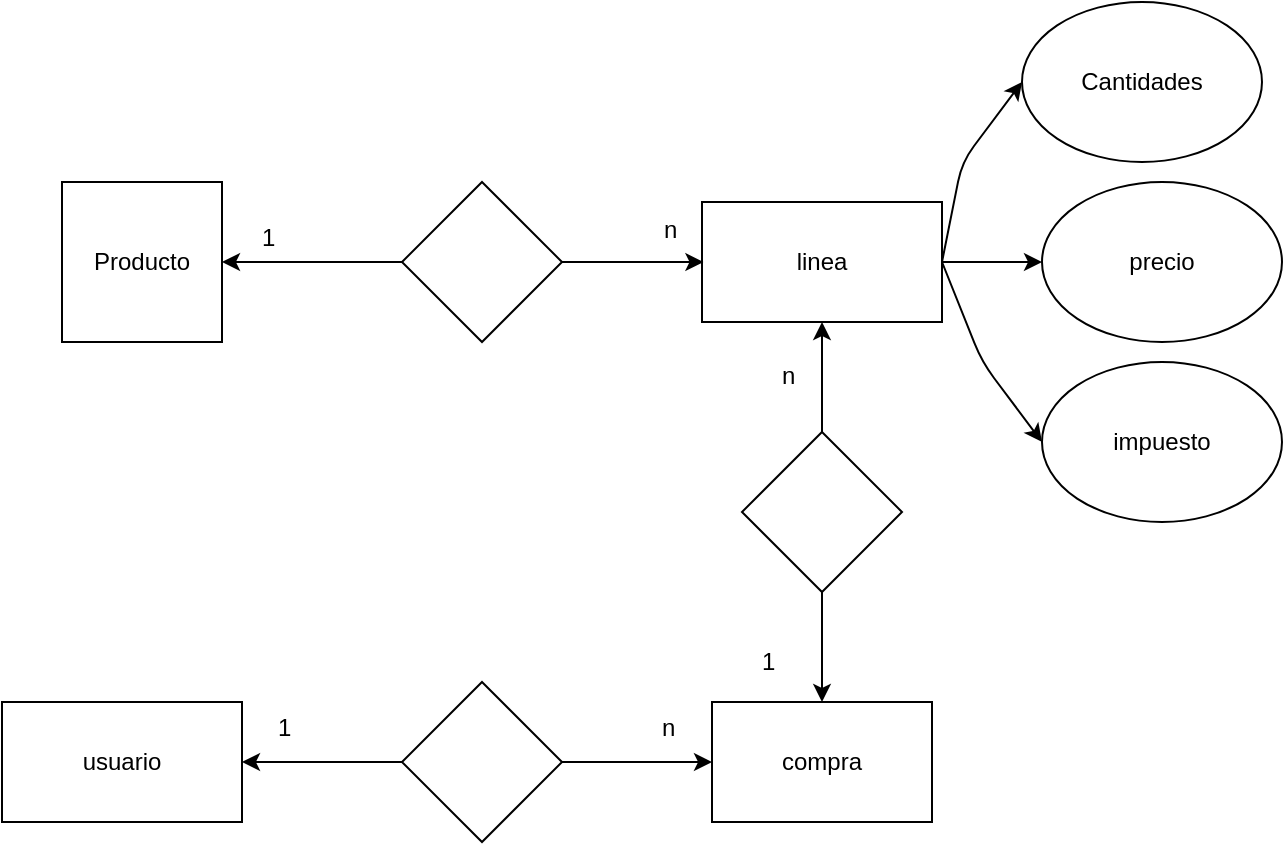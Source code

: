 <mxfile version="10.7.3" type="device"><diagram id="W6okyBmfzi4akl49OTkV" name="Page-1"><mxGraphModel dx="789" dy="456" grid="1" gridSize="10" guides="1" tooltips="1" connect="1" arrows="1" fold="1" page="1" pageScale="1" pageWidth="827" pageHeight="1169" math="0" shadow="0"><root><mxCell id="0"/><mxCell id="1" parent="0"/><mxCell id="cF67bozq3L9_1nbGznEs-1" value="Producto" style="whiteSpace=wrap;html=1;aspect=fixed;" vertex="1" parent="1"><mxGeometry x="180" y="90" width="80" height="80" as="geometry"/></mxCell><mxCell id="cF67bozq3L9_1nbGznEs-4" value="" style="edgeStyle=orthogonalEdgeStyle;rounded=0;orthogonalLoop=1;jettySize=auto;html=1;entryX=1;entryY=0.5;entryDx=0;entryDy=0;" edge="1" parent="1" source="cF67bozq3L9_1nbGznEs-2" target="cF67bozq3L9_1nbGznEs-1"><mxGeometry relative="1" as="geometry"><mxPoint x="270" y="130" as="targetPoint"/></mxGeometry></mxCell><mxCell id="cF67bozq3L9_1nbGznEs-2" value="" style="rhombus;whiteSpace=wrap;html=1;" vertex="1" parent="1"><mxGeometry x="350" y="90" width="80" height="80" as="geometry"/></mxCell><mxCell id="cF67bozq3L9_1nbGznEs-5" value="linea" style="rounded=0;whiteSpace=wrap;html=1;" vertex="1" parent="1"><mxGeometry x="500" y="100" width="120" height="60" as="geometry"/></mxCell><mxCell id="cF67bozq3L9_1nbGznEs-6" value="" style="endArrow=classic;html=1;" edge="1" parent="1" source="cF67bozq3L9_1nbGznEs-2"><mxGeometry width="50" height="50" relative="1" as="geometry"><mxPoint x="430" y="180" as="sourcePoint"/><mxPoint x="500.711" y="130" as="targetPoint"/></mxGeometry></mxCell><mxCell id="cF67bozq3L9_1nbGznEs-8" value="" style="edgeStyle=orthogonalEdgeStyle;rounded=0;orthogonalLoop=1;jettySize=auto;html=1;" edge="1" parent="1" source="cF67bozq3L9_1nbGznEs-7" target="cF67bozq3L9_1nbGznEs-5"><mxGeometry relative="1" as="geometry"/></mxCell><mxCell id="cF67bozq3L9_1nbGznEs-7" value="" style="rhombus;whiteSpace=wrap;html=1;" vertex="1" parent="1"><mxGeometry x="520" y="215" width="80" height="80" as="geometry"/></mxCell><mxCell id="cF67bozq3L9_1nbGznEs-9" value="compra" style="rounded=0;whiteSpace=wrap;html=1;" vertex="1" parent="1"><mxGeometry x="505" y="350" width="110" height="60" as="geometry"/></mxCell><mxCell id="cF67bozq3L9_1nbGznEs-12" value="usuario" style="rounded=0;whiteSpace=wrap;html=1;" vertex="1" parent="1"><mxGeometry x="150" y="350" width="120" height="60" as="geometry"/></mxCell><mxCell id="cF67bozq3L9_1nbGznEs-14" style="edgeStyle=orthogonalEdgeStyle;rounded=0;orthogonalLoop=1;jettySize=auto;html=1;entryX=0;entryY=0.5;entryDx=0;entryDy=0;" edge="1" parent="1" source="cF67bozq3L9_1nbGznEs-13" target="cF67bozq3L9_1nbGznEs-9"><mxGeometry relative="1" as="geometry"/></mxCell><mxCell id="cF67bozq3L9_1nbGznEs-15" style="edgeStyle=orthogonalEdgeStyle;rounded=0;orthogonalLoop=1;jettySize=auto;html=1;exitX=0;exitY=0.5;exitDx=0;exitDy=0;entryX=1;entryY=0.5;entryDx=0;entryDy=0;" edge="1" parent="1" source="cF67bozq3L9_1nbGznEs-13" target="cF67bozq3L9_1nbGznEs-12"><mxGeometry relative="1" as="geometry"/></mxCell><mxCell id="cF67bozq3L9_1nbGznEs-13" value="" style="rhombus;whiteSpace=wrap;html=1;" vertex="1" parent="1"><mxGeometry x="350" y="340" width="80" height="80" as="geometry"/></mxCell><mxCell id="cF67bozq3L9_1nbGznEs-17" value="Cantidades" style="ellipse;whiteSpace=wrap;html=1;" vertex="1" parent="1"><mxGeometry x="660" width="120" height="80" as="geometry"/></mxCell><mxCell id="cF67bozq3L9_1nbGznEs-18" value="precio" style="ellipse;whiteSpace=wrap;html=1;" vertex="1" parent="1"><mxGeometry x="670" y="90" width="120" height="80" as="geometry"/></mxCell><mxCell id="cF67bozq3L9_1nbGznEs-19" value="impuesto" style="ellipse;whiteSpace=wrap;html=1;" vertex="1" parent="1"><mxGeometry x="670" y="180" width="120" height="80" as="geometry"/></mxCell><mxCell id="cF67bozq3L9_1nbGznEs-21" value="" style="endArrow=classic;html=1;exitX=1;exitY=0.5;exitDx=0;exitDy=0;entryX=0;entryY=0.5;entryDx=0;entryDy=0;" edge="1" parent="1" source="cF67bozq3L9_1nbGznEs-5" target="cF67bozq3L9_1nbGznEs-17"><mxGeometry width="50" height="50" relative="1" as="geometry"><mxPoint x="90" y="480" as="sourcePoint"/><mxPoint x="140" y="430" as="targetPoint"/><Array as="points"><mxPoint x="630" y="80"/></Array></mxGeometry></mxCell><mxCell id="cF67bozq3L9_1nbGznEs-22" value="" style="endArrow=classic;html=1;exitX=1;exitY=0.5;exitDx=0;exitDy=0;entryX=0;entryY=0.5;entryDx=0;entryDy=0;" edge="1" parent="1" source="cF67bozq3L9_1nbGznEs-5" target="cF67bozq3L9_1nbGznEs-18"><mxGeometry width="50" height="50" relative="1" as="geometry"><mxPoint x="620" y="170" as="sourcePoint"/><mxPoint x="670" y="120" as="targetPoint"/></mxGeometry></mxCell><mxCell id="cF67bozq3L9_1nbGznEs-23" value="" style="endArrow=classic;html=1;exitX=1;exitY=0.5;exitDx=0;exitDy=0;entryX=0;entryY=0.5;entryDx=0;entryDy=0;" edge="1" parent="1" source="cF67bozq3L9_1nbGznEs-5" target="cF67bozq3L9_1nbGznEs-19"><mxGeometry width="50" height="50" relative="1" as="geometry"><mxPoint x="620" y="240" as="sourcePoint"/><mxPoint x="670" y="190" as="targetPoint"/><Array as="points"><mxPoint x="640" y="180"/></Array></mxGeometry></mxCell><mxCell id="cF67bozq3L9_1nbGznEs-25" value="" style="endArrow=classic;html=1;exitX=0.5;exitY=1;exitDx=0;exitDy=0;entryX=0.5;entryY=0;entryDx=0;entryDy=0;" edge="1" parent="1" source="cF67bozq3L9_1nbGznEs-7" target="cF67bozq3L9_1nbGznEs-9"><mxGeometry width="50" height="50" relative="1" as="geometry"><mxPoint x="660" y="340" as="sourcePoint"/><mxPoint x="710" y="290" as="targetPoint"/></mxGeometry></mxCell><mxCell id="cF67bozq3L9_1nbGznEs-26" value="1" style="text;html=1;resizable=0;points=[];autosize=1;align=left;verticalAlign=top;spacingTop=-4;" vertex="1" parent="1"><mxGeometry x="278" y="108" width="20" height="20" as="geometry"/></mxCell><mxCell id="cF67bozq3L9_1nbGznEs-27" value="n" style="text;html=1;resizable=0;points=[];autosize=1;align=left;verticalAlign=top;spacingTop=-4;" vertex="1" parent="1"><mxGeometry x="479" y="104" width="20" height="20" as="geometry"/></mxCell><mxCell id="cF67bozq3L9_1nbGznEs-28" value="n" style="text;html=1;resizable=0;points=[];autosize=1;align=left;verticalAlign=top;spacingTop=-4;" vertex="1" parent="1"><mxGeometry x="538" y="177" width="20" height="20" as="geometry"/></mxCell><mxCell id="cF67bozq3L9_1nbGznEs-29" value="1" style="text;html=1;resizable=0;points=[];autosize=1;align=left;verticalAlign=top;spacingTop=-4;" vertex="1" parent="1"><mxGeometry x="528" y="320" width="20" height="20" as="geometry"/></mxCell><mxCell id="cF67bozq3L9_1nbGznEs-30" value="n" style="text;html=1;resizable=0;points=[];autosize=1;align=left;verticalAlign=top;spacingTop=-4;" vertex="1" parent="1"><mxGeometry x="478" y="353" width="20" height="20" as="geometry"/></mxCell><mxCell id="cF67bozq3L9_1nbGznEs-31" value="1" style="text;html=1;resizable=0;points=[];autosize=1;align=left;verticalAlign=top;spacingTop=-4;" vertex="1" parent="1"><mxGeometry x="286" y="353" width="20" height="20" as="geometry"/></mxCell></root></mxGraphModel></diagram></mxfile>